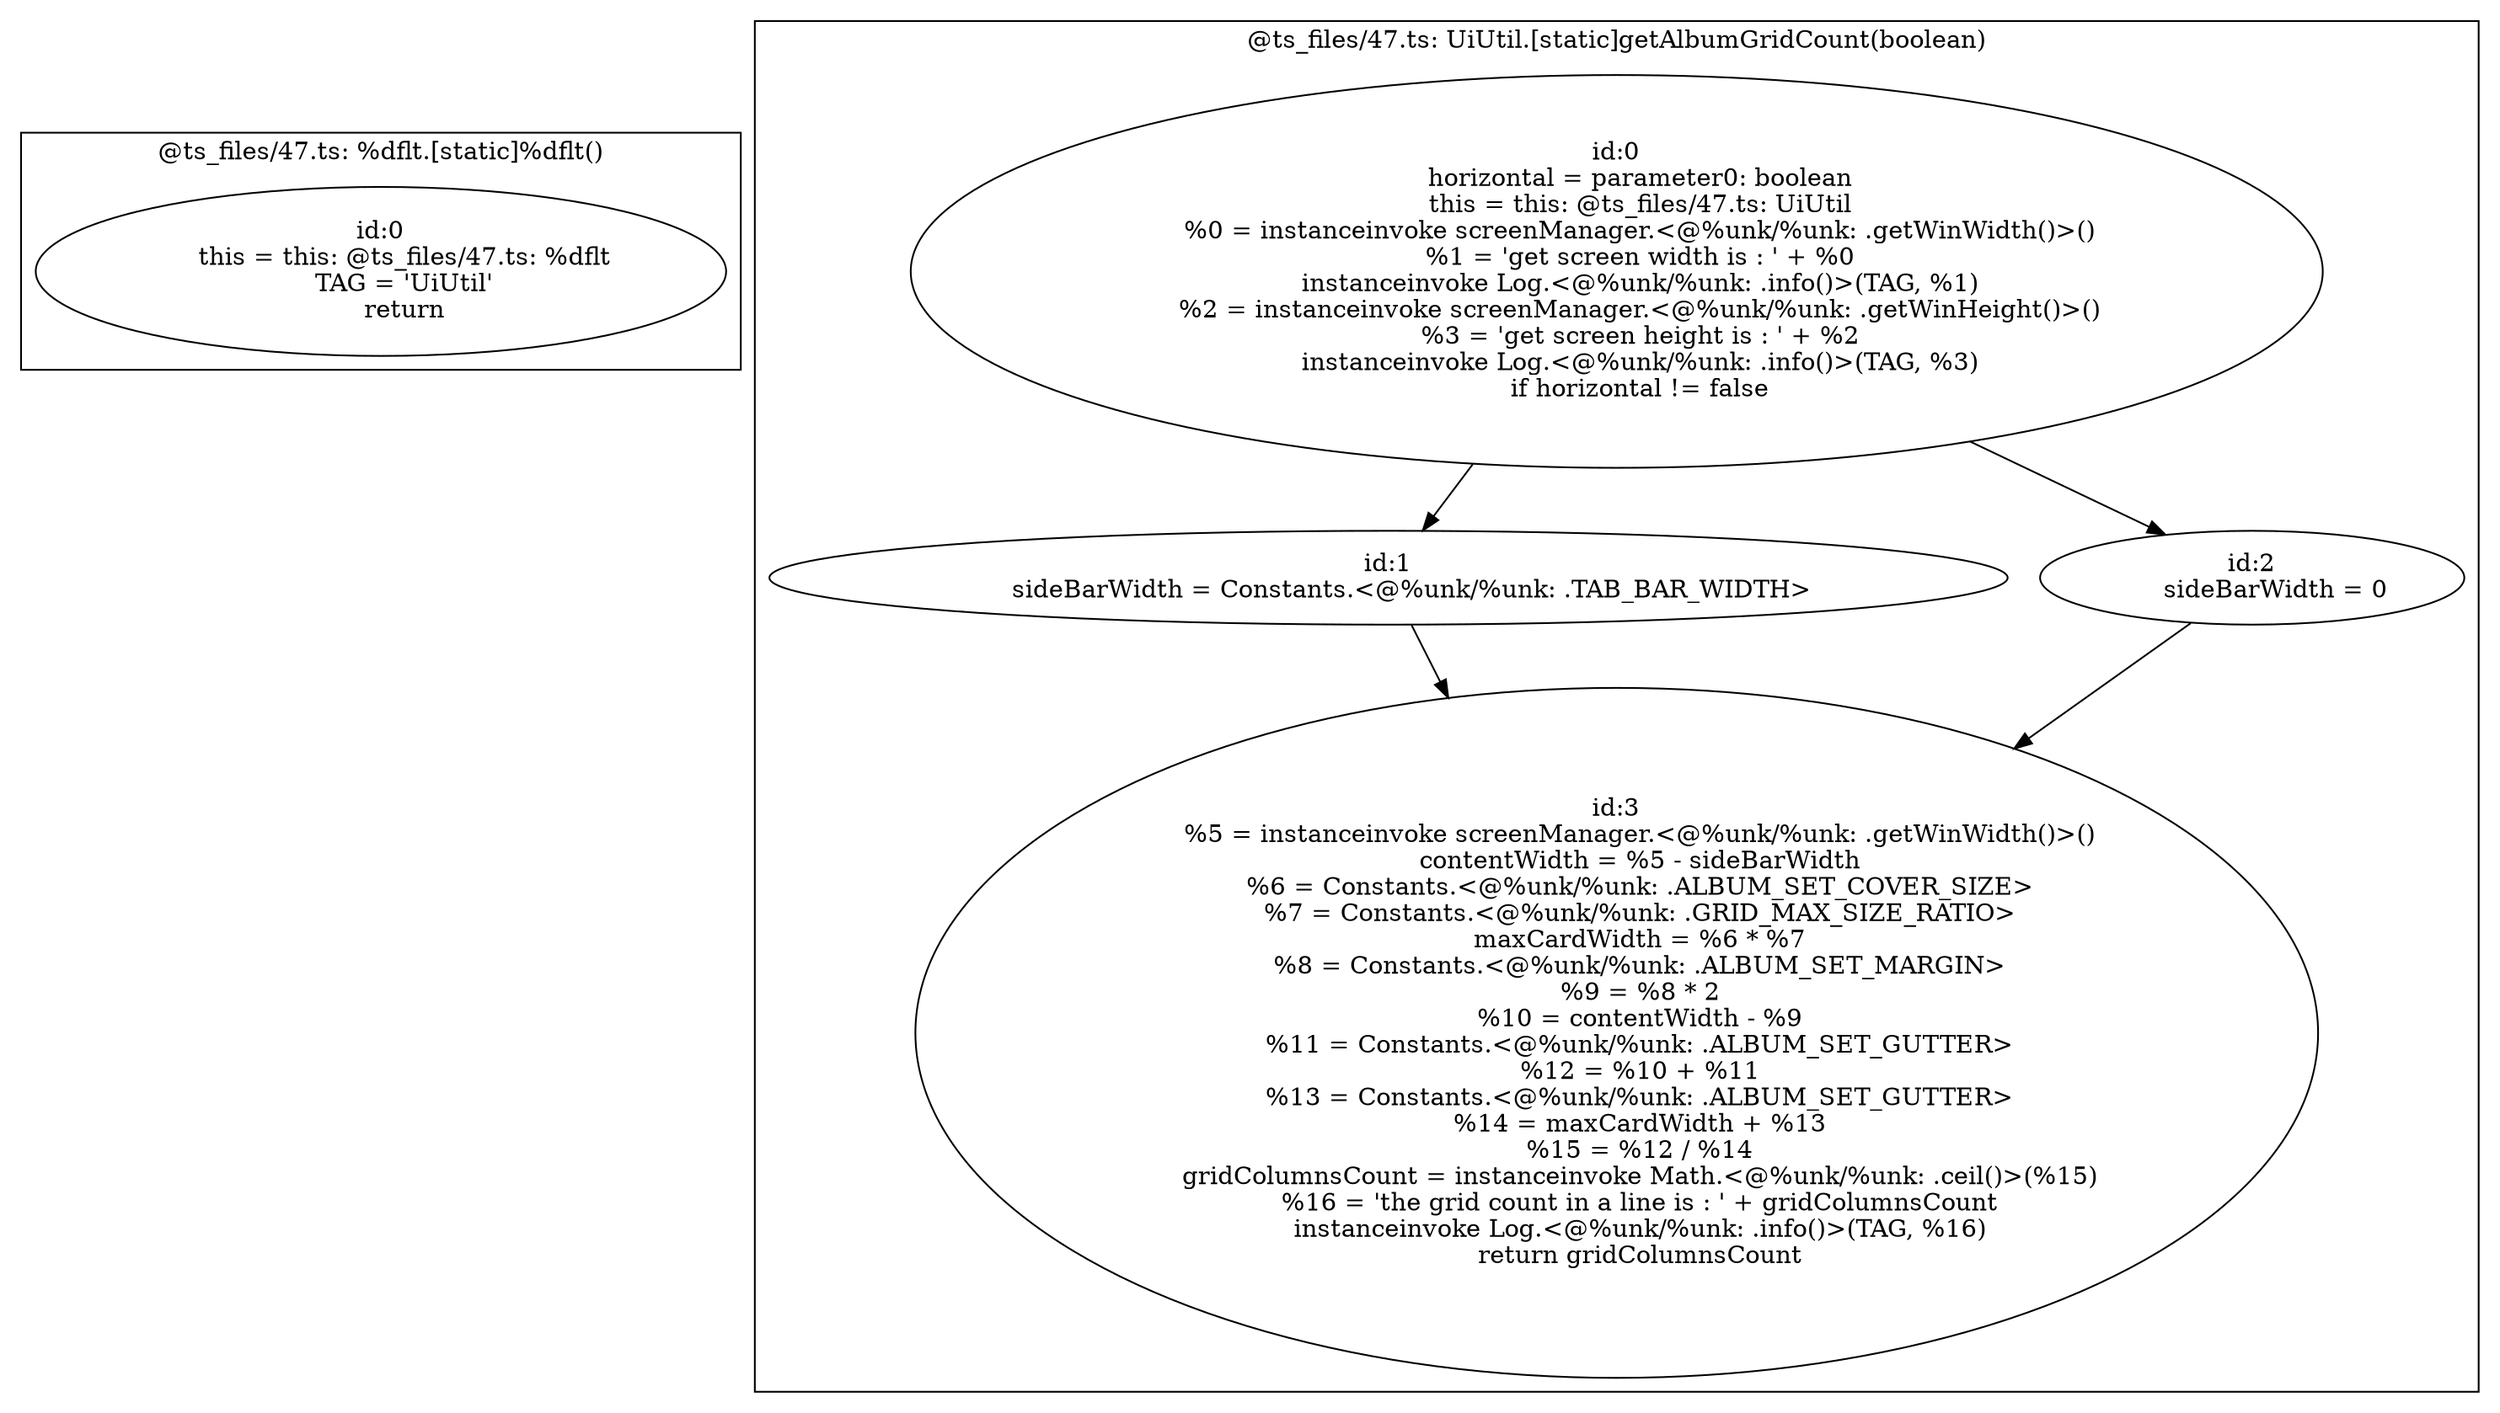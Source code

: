 digraph "47.ts" {
subgraph "cluster_@ts_files/47.ts: %dflt.[static]%dflt()" {
  label="@ts_files/47.ts: %dflt.[static]%dflt()";
  Node33270 [label="id:0
      this = this: @ts_files/47.ts: %dflt
      TAG = 'UiUtil'
      return"];
}
subgraph "cluster_@ts_files/47.ts: UiUtil.[static]getAlbumGridCount(boolean)" {
  label="@ts_files/47.ts: UiUtil.[static]getAlbumGridCount(boolean)";
  Node54690 [label="id:0
      horizontal = parameter0: boolean
      this = this: @ts_files/47.ts: UiUtil
      %0 = instanceinvoke screenManager.<@%unk/%unk: .getWinWidth()>()
      %1 = 'get screen width is : ' + %0
      instanceinvoke Log.<@%unk/%unk: .info()>(TAG, %1)
      %2 = instanceinvoke screenManager.<@%unk/%unk: .getWinHeight()>()
      %3 = 'get screen height is : ' + %2
      instanceinvoke Log.<@%unk/%unk: .info()>(TAG, %3)
      if horizontal != false"];
  Node54691 [label="id:1
      sideBarWidth = Constants.<@%unk/%unk: .TAB_BAR_WIDTH>"];
  Node54692 [label="id:2
      sideBarWidth = 0"];
  Node54693 [label="id:3
      %5 = instanceinvoke screenManager.<@%unk/%unk: .getWinWidth()>()
      contentWidth = %5 - sideBarWidth
      %6 = Constants.<@%unk/%unk: .ALBUM_SET_COVER_SIZE>
      %7 = Constants.<@%unk/%unk: .GRID_MAX_SIZE_RATIO>
      maxCardWidth = %6 * %7
      %8 = Constants.<@%unk/%unk: .ALBUM_SET_MARGIN>
      %9 = %8 * 2
      %10 = contentWidth - %9
      %11 = Constants.<@%unk/%unk: .ALBUM_SET_GUTTER>
      %12 = %10 + %11
      %13 = Constants.<@%unk/%unk: .ALBUM_SET_GUTTER>
      %14 = maxCardWidth + %13
      %15 = %12 / %14
      gridColumnsCount = instanceinvoke Math.<@%unk/%unk: .ceil()>(%15)
      %16 = 'the grid count in a line is : ' + gridColumnsCount
      instanceinvoke Log.<@%unk/%unk: .info()>(TAG, %16)
      return gridColumnsCount"];
  Node54690 -> Node54691;
  Node54690 -> Node54692;
  Node54691 -> Node54693;
  Node54692 -> Node54693;
}
}
